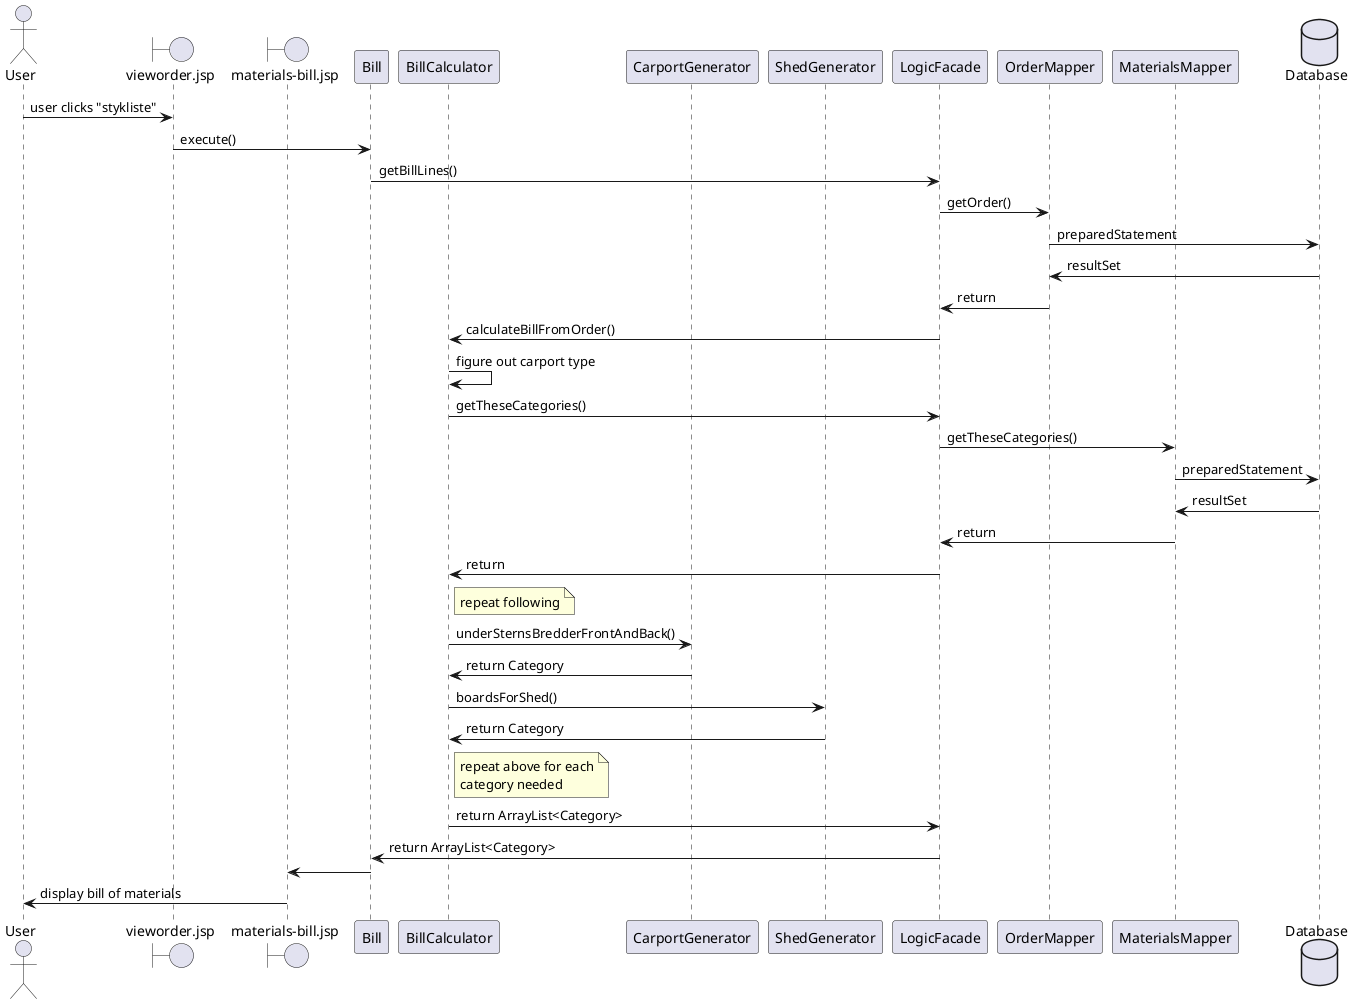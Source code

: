 @startuml

Actor User as user
boundary "vieworder.jsp" as vieworder
boundary "materials-bill.jsp" as matbill
participant "Bill" as bill
participant "BillCalculator" as billcalc
participant "CarportGenerator" as carportgen
participant "ShedGenerator" as shedgen
participant LogicFacade
participant OrderMapper
participant MaterialsMapper
database "Database" as database

user -> vieworder : user clicks "stykliste"
vieworder -> bill : execute()
bill -> LogicFacade : getBillLines()
LogicFacade -> OrderMapper : getOrder()
OrderMapper -> database : preparedStatement
database -> OrderMapper : resultSet
OrderMapper -> LogicFacade : return
LogicFacade -> billcalc : calculateBillFromOrder()
billcalc -> billcalc : figure out carport type
billcalc -> LogicFacade : getTheseCategories()
LogicFacade -> MaterialsMapper : getTheseCategories()
MaterialsMapper -> database : preparedStatement
database -> MaterialsMapper : resultSet
MaterialsMapper -> LogicFacade : return
LogicFacade -> billcalc : return

note right of billcalc
repeat following
end note

billcalc -> carportgen : underSternsBredderFrontAndBack()
carportgen -> billcalc : return Category
billcalc -> shedgen : boardsForShed()
shedgen -> billcalc : return Category

note right of billcalc
repeat above for each
category needed
end note

billcalc -> LogicFacade : return ArrayList<Category>
LogicFacade -> bill : return ArrayList<Category>
bill -> matbill
matbill -> user : display bill of materials

@enduml